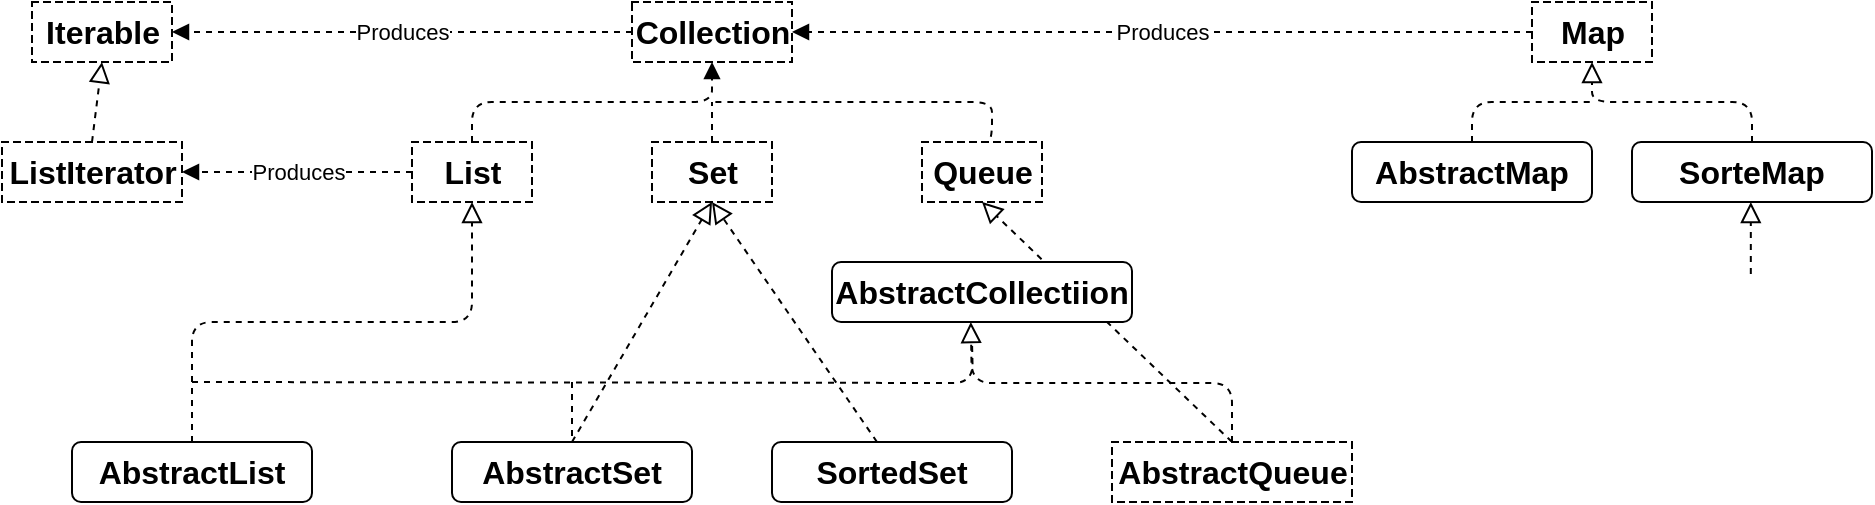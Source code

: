 <mxfile version="14.6.12" type="github">
  <diagram name="Page-1" id="e7e014a7-5840-1c2e-5031-d8a46d1fe8dd">
    <mxGraphModel dx="1019" dy="616" grid="1" gridSize="10" guides="1" tooltips="1" connect="1" arrows="1" fold="1" page="1" pageScale="1" pageWidth="1169" pageHeight="826" background="#ffffff" math="0" shadow="0">
      <root>
        <mxCell id="0" />
        <mxCell id="1" parent="0" />
        <mxCell id="dg4Ksw1on97DuJ25nvBi-41" value="&lt;b&gt;&lt;font style=&quot;font-size: 16px&quot;&gt;Iterable&lt;/font&gt;&lt;/b&gt;" style="shape=partialRectangle;html=1;top=1;align=center;dashed=1;" vertex="1" parent="1">
          <mxGeometry x="20" y="160" width="70" height="30" as="geometry" />
        </mxCell>
        <mxCell id="dg4Ksw1on97DuJ25nvBi-42" value="&lt;b&gt;&lt;font style=&quot;font-size: 16px&quot;&gt;Collection&lt;/font&gt;&lt;/b&gt;" style="shape=partialRectangle;html=1;top=1;align=center;dashed=1;" vertex="1" parent="1">
          <mxGeometry x="320" y="160" width="80" height="30" as="geometry" />
        </mxCell>
        <mxCell id="dg4Ksw1on97DuJ25nvBi-43" value="&lt;b&gt;&lt;font style=&quot;font-size: 16px&quot;&gt;Map&lt;/font&gt;&lt;/b&gt;" style="shape=partialRectangle;html=1;top=1;align=center;dashed=1;" vertex="1" parent="1">
          <mxGeometry x="770" y="160" width="60" height="30" as="geometry" />
        </mxCell>
        <mxCell id="dg4Ksw1on97DuJ25nvBi-56" value="" style="html=1;verticalAlign=bottom;labelBackgroundColor=none;endArrow=block;endFill=1;dashed=1;exitX=0;exitY=0.5;exitDx=0;exitDy=0;entryX=1;entryY=0.5;entryDx=0;entryDy=0;" edge="1" parent="1" source="dg4Ksw1on97DuJ25nvBi-42" target="dg4Ksw1on97DuJ25nvBi-41">
          <mxGeometry width="160" relative="1" as="geometry">
            <mxPoint x="280" y="280" as="sourcePoint" />
            <mxPoint x="220" y="170" as="targetPoint" />
          </mxGeometry>
        </mxCell>
        <mxCell id="dg4Ksw1on97DuJ25nvBi-59" value="Produces" style="edgeLabel;html=1;align=center;verticalAlign=middle;resizable=0;points=[];" vertex="1" connectable="0" parent="dg4Ksw1on97DuJ25nvBi-56">
          <mxGeometry y="-1" relative="1" as="geometry">
            <mxPoint as="offset" />
          </mxGeometry>
        </mxCell>
        <mxCell id="dg4Ksw1on97DuJ25nvBi-60" value="Produces" style="edgeLabel;html=1;align=center;verticalAlign=middle;resizable=0;points=[];" vertex="1" connectable="0" parent="dg4Ksw1on97DuJ25nvBi-56">
          <mxGeometry y="-1" relative="1" as="geometry">
            <mxPoint y="1" as="offset" />
          </mxGeometry>
        </mxCell>
        <mxCell id="dg4Ksw1on97DuJ25nvBi-64" value="" style="html=1;verticalAlign=bottom;labelBackgroundColor=none;endArrow=block;endFill=1;dashed=1;exitX=0;exitY=0.5;exitDx=0;exitDy=0;entryX=1;entryY=0.5;entryDx=0;entryDy=0;" edge="1" parent="1" source="dg4Ksw1on97DuJ25nvBi-43" target="dg4Ksw1on97DuJ25nvBi-42">
          <mxGeometry width="160" relative="1" as="geometry">
            <mxPoint x="510" y="174.5" as="sourcePoint" />
            <mxPoint x="410" y="174.5" as="targetPoint" />
          </mxGeometry>
        </mxCell>
        <mxCell id="dg4Ksw1on97DuJ25nvBi-65" value="Produces" style="edgeLabel;html=1;align=center;verticalAlign=middle;resizable=0;points=[];" vertex="1" connectable="0" parent="dg4Ksw1on97DuJ25nvBi-64">
          <mxGeometry y="-1" relative="1" as="geometry">
            <mxPoint as="offset" />
          </mxGeometry>
        </mxCell>
        <mxCell id="dg4Ksw1on97DuJ25nvBi-66" value="Produces" style="edgeLabel;html=1;align=center;verticalAlign=middle;resizable=0;points=[];" vertex="1" connectable="0" parent="dg4Ksw1on97DuJ25nvBi-64">
          <mxGeometry y="-1" relative="1" as="geometry">
            <mxPoint y="1" as="offset" />
          </mxGeometry>
        </mxCell>
        <mxCell id="dg4Ksw1on97DuJ25nvBi-67" value="&lt;b&gt;&lt;font style=&quot;font-size: 16px&quot;&gt;ListIterator&lt;/font&gt;&lt;/b&gt;" style="shape=partialRectangle;html=1;top=1;align=center;dashed=1;" vertex="1" parent="1">
          <mxGeometry x="5" y="230" width="90" height="30" as="geometry" />
        </mxCell>
        <mxCell id="dg4Ksw1on97DuJ25nvBi-68" value="&lt;b&gt;&lt;font style=&quot;font-size: 16px&quot;&gt;List&lt;/font&gt;&lt;/b&gt;" style="shape=partialRectangle;html=1;top=1;align=center;dashed=1;" vertex="1" parent="1">
          <mxGeometry x="210" y="230" width="60" height="30" as="geometry" />
        </mxCell>
        <mxCell id="dg4Ksw1on97DuJ25nvBi-70" value="&lt;b&gt;&lt;font style=&quot;font-size: 16px&quot;&gt;Set&lt;/font&gt;&lt;/b&gt;" style="shape=partialRectangle;html=1;top=1;align=center;dashed=1;" vertex="1" parent="1">
          <mxGeometry x="330" y="230" width="60" height="30" as="geometry" />
        </mxCell>
        <mxCell id="dg4Ksw1on97DuJ25nvBi-74" value="&lt;b&gt;&lt;font style=&quot;font-size: 16px&quot;&gt;Queue&lt;/font&gt;&lt;/b&gt;" style="shape=partialRectangle;html=1;top=1;align=center;dashed=1;" vertex="1" parent="1">
          <mxGeometry x="465" y="230" width="60" height="30" as="geometry" />
        </mxCell>
        <mxCell id="dg4Ksw1on97DuJ25nvBi-79" value="" style="html=1;verticalAlign=bottom;labelBackgroundColor=none;endArrow=block;endFill=1;dashed=1;entryX=1;entryY=0.5;entryDx=0;entryDy=0;exitX=0;exitY=0.5;exitDx=0;exitDy=0;" edge="1" parent="1" source="dg4Ksw1on97DuJ25nvBi-68" target="dg4Ksw1on97DuJ25nvBi-67">
          <mxGeometry width="160" relative="1" as="geometry">
            <mxPoint x="290" y="245" as="sourcePoint" />
            <mxPoint x="170" y="244.5" as="targetPoint" />
          </mxGeometry>
        </mxCell>
        <mxCell id="dg4Ksw1on97DuJ25nvBi-80" value="Produces" style="edgeLabel;html=1;align=center;verticalAlign=middle;resizable=0;points=[];" vertex="1" connectable="0" parent="dg4Ksw1on97DuJ25nvBi-79">
          <mxGeometry y="-1" relative="1" as="geometry">
            <mxPoint as="offset" />
          </mxGeometry>
        </mxCell>
        <mxCell id="dg4Ksw1on97DuJ25nvBi-81" value="Produces" style="edgeLabel;html=1;align=center;verticalAlign=middle;resizable=0;points=[];" vertex="1" connectable="0" parent="dg4Ksw1on97DuJ25nvBi-79">
          <mxGeometry y="-1" relative="1" as="geometry">
            <mxPoint y="1" as="offset" />
          </mxGeometry>
        </mxCell>
        <mxCell id="dg4Ksw1on97DuJ25nvBi-82" value="" style="html=1;verticalAlign=bottom;labelBackgroundColor=none;endArrow=block;endFill=1;dashed=1;entryX=0.5;entryY=1;entryDx=0;entryDy=0;exitX=0.5;exitY=0;exitDx=0;exitDy=0;edgeStyle=orthogonalEdgeStyle;" edge="1" parent="1" source="dg4Ksw1on97DuJ25nvBi-68" target="dg4Ksw1on97DuJ25nvBi-42">
          <mxGeometry width="160" relative="1" as="geometry">
            <mxPoint x="360" y="360" as="sourcePoint" />
            <mxPoint x="350" y="190" as="targetPoint" />
          </mxGeometry>
        </mxCell>
        <mxCell id="dg4Ksw1on97DuJ25nvBi-88" value="" style="endArrow=none;dashed=1;html=1;exitX=0.5;exitY=0;exitDx=0;exitDy=0;edgeStyle=orthogonalEdgeStyle;" edge="1" parent="1" source="dg4Ksw1on97DuJ25nvBi-74">
          <mxGeometry width="50" height="50" relative="1" as="geometry">
            <mxPoint x="570" y="230" as="sourcePoint" />
            <mxPoint x="360" y="210" as="targetPoint" />
            <Array as="points">
              <mxPoint x="500" y="230" />
              <mxPoint x="500" y="210" />
            </Array>
          </mxGeometry>
        </mxCell>
        <mxCell id="dg4Ksw1on97DuJ25nvBi-91" value="" style="endArrow=block;startArrow=none;endFill=0;startFill=0;endSize=8;html=1;verticalAlign=bottom;dashed=1;labelBackgroundColor=none;entryX=0.5;entryY=1;entryDx=0;entryDy=0;exitX=0.5;exitY=0;exitDx=0;exitDy=0;" edge="1" parent="1" source="dg4Ksw1on97DuJ25nvBi-67" target="dg4Ksw1on97DuJ25nvBi-41">
          <mxGeometry width="160" relative="1" as="geometry">
            <mxPoint x="50" y="230" as="sourcePoint" />
            <mxPoint x="560" y="360" as="targetPoint" />
          </mxGeometry>
        </mxCell>
        <mxCell id="dg4Ksw1on97DuJ25nvBi-93" value="" style="endArrow=block;startArrow=none;endFill=0;startFill=0;endSize=8;html=1;verticalAlign=bottom;dashed=1;labelBackgroundColor=none;exitX=0.5;exitY=0;exitDx=0;exitDy=0;edgeStyle=orthogonalEdgeStyle;entryX=0.5;entryY=1;entryDx=0;entryDy=0;" edge="1" parent="1" source="dg4Ksw1on97DuJ25nvBi-122" target="dg4Ksw1on97DuJ25nvBi-68">
          <mxGeometry width="160" relative="1" as="geometry">
            <mxPoint x="125" y="370" as="sourcePoint" />
            <mxPoint x="240" y="265" as="targetPoint" />
          </mxGeometry>
        </mxCell>
        <mxCell id="dg4Ksw1on97DuJ25nvBi-95" value="" style="endArrow=block;startArrow=none;endFill=0;startFill=0;endSize=8;html=1;verticalAlign=bottom;dashed=1;labelBackgroundColor=none;entryX=0.5;entryY=1;entryDx=0;entryDy=0;exitX=0.5;exitY=0;exitDx=0;exitDy=0;" edge="1" parent="1" source="dg4Ksw1on97DuJ25nvBi-125" target="dg4Ksw1on97DuJ25nvBi-70">
          <mxGeometry width="160" relative="1" as="geometry">
            <mxPoint x="312.5" y="380" as="sourcePoint" />
            <mxPoint x="420.0" y="260" as="targetPoint" />
          </mxGeometry>
        </mxCell>
        <mxCell id="dg4Ksw1on97DuJ25nvBi-96" value="" style="endArrow=block;startArrow=none;endFill=0;startFill=0;endSize=8;html=1;verticalAlign=bottom;dashed=1;labelBackgroundColor=none;entryX=0.5;entryY=1;entryDx=0;entryDy=0;exitX=0.5;exitY=0;exitDx=0;exitDy=0;" edge="1" parent="1" source="dg4Ksw1on97DuJ25nvBi-104" target="dg4Ksw1on97DuJ25nvBi-74">
          <mxGeometry width="160" relative="1" as="geometry">
            <mxPoint x="569.41" y="296" as="sourcePoint" />
            <mxPoint x="569.41" y="260" as="targetPoint" />
          </mxGeometry>
        </mxCell>
        <mxCell id="dg4Ksw1on97DuJ25nvBi-97" value="" style="endArrow=block;startArrow=none;endFill=0;startFill=0;endSize=8;html=1;verticalAlign=bottom;dashed=1;labelBackgroundColor=none;entryX=0.5;entryY=1;entryDx=0;entryDy=0;" edge="1" parent="1">
          <mxGeometry width="160" relative="1" as="geometry">
            <mxPoint x="879.41" y="296" as="sourcePoint" />
            <mxPoint x="879.41" y="260" as="targetPoint" />
          </mxGeometry>
        </mxCell>
        <mxCell id="dg4Ksw1on97DuJ25nvBi-102" value="" style="endArrow=block;startArrow=none;endFill=0;startFill=0;endSize=8;html=1;verticalAlign=bottom;dashed=1;labelBackgroundColor=none;entryX=0.5;entryY=1;entryDx=0;entryDy=0;exitX=0.5;exitY=0;exitDx=0;exitDy=0;" edge="1" parent="1" target="dg4Ksw1on97DuJ25nvBi-70">
          <mxGeometry width="160" relative="1" as="geometry">
            <mxPoint x="442.5" y="380" as="sourcePoint" />
            <mxPoint x="430" y="270" as="targetPoint" />
          </mxGeometry>
        </mxCell>
        <mxCell id="dg4Ksw1on97DuJ25nvBi-104" value="&lt;span style=&quot;font-size: 16px&quot;&gt;&lt;b&gt;AbstractQueue&lt;/b&gt;&lt;/span&gt;" style="shape=partialRectangle;html=1;top=1;align=center;dashed=1;" vertex="1" parent="1">
          <mxGeometry x="560" y="380" width="120" height="30" as="geometry" />
        </mxCell>
        <mxCell id="dg4Ksw1on97DuJ25nvBi-105" value="" style="endArrow=block;startArrow=none;endFill=0;startFill=0;endSize=8;html=1;verticalAlign=bottom;dashed=1;labelBackgroundColor=none;entryX=0.5;entryY=1;entryDx=0;entryDy=0;exitX=0.5;exitY=0;exitDx=0;exitDy=0;edgeStyle=orthogonalEdgeStyle;" edge="1" parent="1" source="dg4Ksw1on97DuJ25nvBi-104">
          <mxGeometry width="160" relative="1" as="geometry">
            <mxPoint x="540" y="440" as="sourcePoint" />
            <mxPoint x="489.41" y="320" as="targetPoint" />
          </mxGeometry>
        </mxCell>
        <mxCell id="dg4Ksw1on97DuJ25nvBi-110" value="AbstractMap" style="rounded=1;whiteSpace=wrap;html=1;align=center;fontStyle=1;fontSize=16;" vertex="1" parent="1">
          <mxGeometry x="680" y="230" width="120" height="30" as="geometry" />
        </mxCell>
        <mxCell id="dg4Ksw1on97DuJ25nvBi-112" value="&lt;b style=&quot;font-size: 12px&quot;&gt;&lt;font style=&quot;font-size: 16px&quot;&gt;SorteMap&lt;/font&gt;&lt;/b&gt;" style="rounded=1;whiteSpace=wrap;html=1;align=center;fontStyle=1;fontSize=16;" vertex="1" parent="1">
          <mxGeometry x="820" y="230" width="120" height="30" as="geometry" />
        </mxCell>
        <mxCell id="dg4Ksw1on97DuJ25nvBi-117" value="" style="endArrow=block;startArrow=none;endFill=0;startFill=0;endSize=8;html=1;verticalAlign=bottom;dashed=1;labelBackgroundColor=none;exitX=0.5;exitY=0;exitDx=0;exitDy=0;entryX=0.5;entryY=1;entryDx=0;entryDy=0;edgeStyle=orthogonalEdgeStyle;" edge="1" parent="1" source="dg4Ksw1on97DuJ25nvBi-112" target="dg4Ksw1on97DuJ25nvBi-43">
          <mxGeometry width="160" relative="1" as="geometry">
            <mxPoint x="820" y="240" as="sourcePoint" />
            <mxPoint x="810" y="190" as="targetPoint" />
          </mxGeometry>
        </mxCell>
        <mxCell id="dg4Ksw1on97DuJ25nvBi-118" value="" style="endArrow=none;dashed=1;html=1;fontSize=16;exitX=0.5;exitY=0;exitDx=0;exitDy=0;edgeStyle=orthogonalEdgeStyle;" edge="1" parent="1" source="dg4Ksw1on97DuJ25nvBi-110">
          <mxGeometry width="50" height="50" relative="1" as="geometry">
            <mxPoint x="510" y="310" as="sourcePoint" />
            <mxPoint x="800" y="210" as="targetPoint" />
            <Array as="points">
              <mxPoint x="740" y="210" />
            </Array>
          </mxGeometry>
        </mxCell>
        <mxCell id="dg4Ksw1on97DuJ25nvBi-119" value="&lt;b&gt;AbstractCollectiion&lt;/b&gt;" style="rounded=1;whiteSpace=wrap;html=1;align=center;fontStyle=1;fontSize=16;" vertex="1" parent="1">
          <mxGeometry x="420" y="290" width="150" height="30" as="geometry" />
        </mxCell>
        <mxCell id="dg4Ksw1on97DuJ25nvBi-120" value="" style="endArrow=none;dashed=1;html=1;fontSize=16;edgeStyle=orthogonalEdgeStyle;" edge="1" parent="1">
          <mxGeometry width="50" height="50" relative="1" as="geometry">
            <mxPoint x="100" y="350" as="sourcePoint" />
            <mxPoint x="490" y="330" as="targetPoint" />
          </mxGeometry>
        </mxCell>
        <mxCell id="dg4Ksw1on97DuJ25nvBi-122" value="AbstractList" style="rounded=1;whiteSpace=wrap;html=1;align=center;fontStyle=1;fontSize=16;" vertex="1" parent="1">
          <mxGeometry x="40" y="380" width="120" height="30" as="geometry" />
        </mxCell>
        <mxCell id="dg4Ksw1on97DuJ25nvBi-124" value="" style="endArrow=none;dashed=1;html=1;fontSize=16;exitX=0.5;exitY=0;exitDx=0;exitDy=0;" edge="1" parent="1" source="dg4Ksw1on97DuJ25nvBi-70">
          <mxGeometry width="50" height="50" relative="1" as="geometry">
            <mxPoint x="360" y="220" as="sourcePoint" />
            <mxPoint x="360" y="210" as="targetPoint" />
          </mxGeometry>
        </mxCell>
        <mxCell id="dg4Ksw1on97DuJ25nvBi-125" value="&lt;b&gt;AbstractSet&lt;/b&gt;" style="rounded=1;whiteSpace=wrap;html=1;align=center;fontStyle=1;fontSize=16;" vertex="1" parent="1">
          <mxGeometry x="230" y="380" width="120" height="30" as="geometry" />
        </mxCell>
        <mxCell id="dg4Ksw1on97DuJ25nvBi-126" value="&lt;b&gt;SortedSet&lt;/b&gt;" style="rounded=1;whiteSpace=wrap;html=1;align=center;fontStyle=1;fontSize=16;" vertex="1" parent="1">
          <mxGeometry x="390" y="380" width="120" height="30" as="geometry" />
        </mxCell>
        <mxCell id="dg4Ksw1on97DuJ25nvBi-127" value="" style="endArrow=none;dashed=1;html=1;fontSize=16;entryX=0.5;entryY=0;entryDx=0;entryDy=0;" edge="1" parent="1" target="dg4Ksw1on97DuJ25nvBi-125">
          <mxGeometry width="50" height="50" relative="1" as="geometry">
            <mxPoint x="290" y="350" as="sourcePoint" />
            <mxPoint x="390" y="270" as="targetPoint" />
          </mxGeometry>
        </mxCell>
      </root>
    </mxGraphModel>
  </diagram>
</mxfile>
